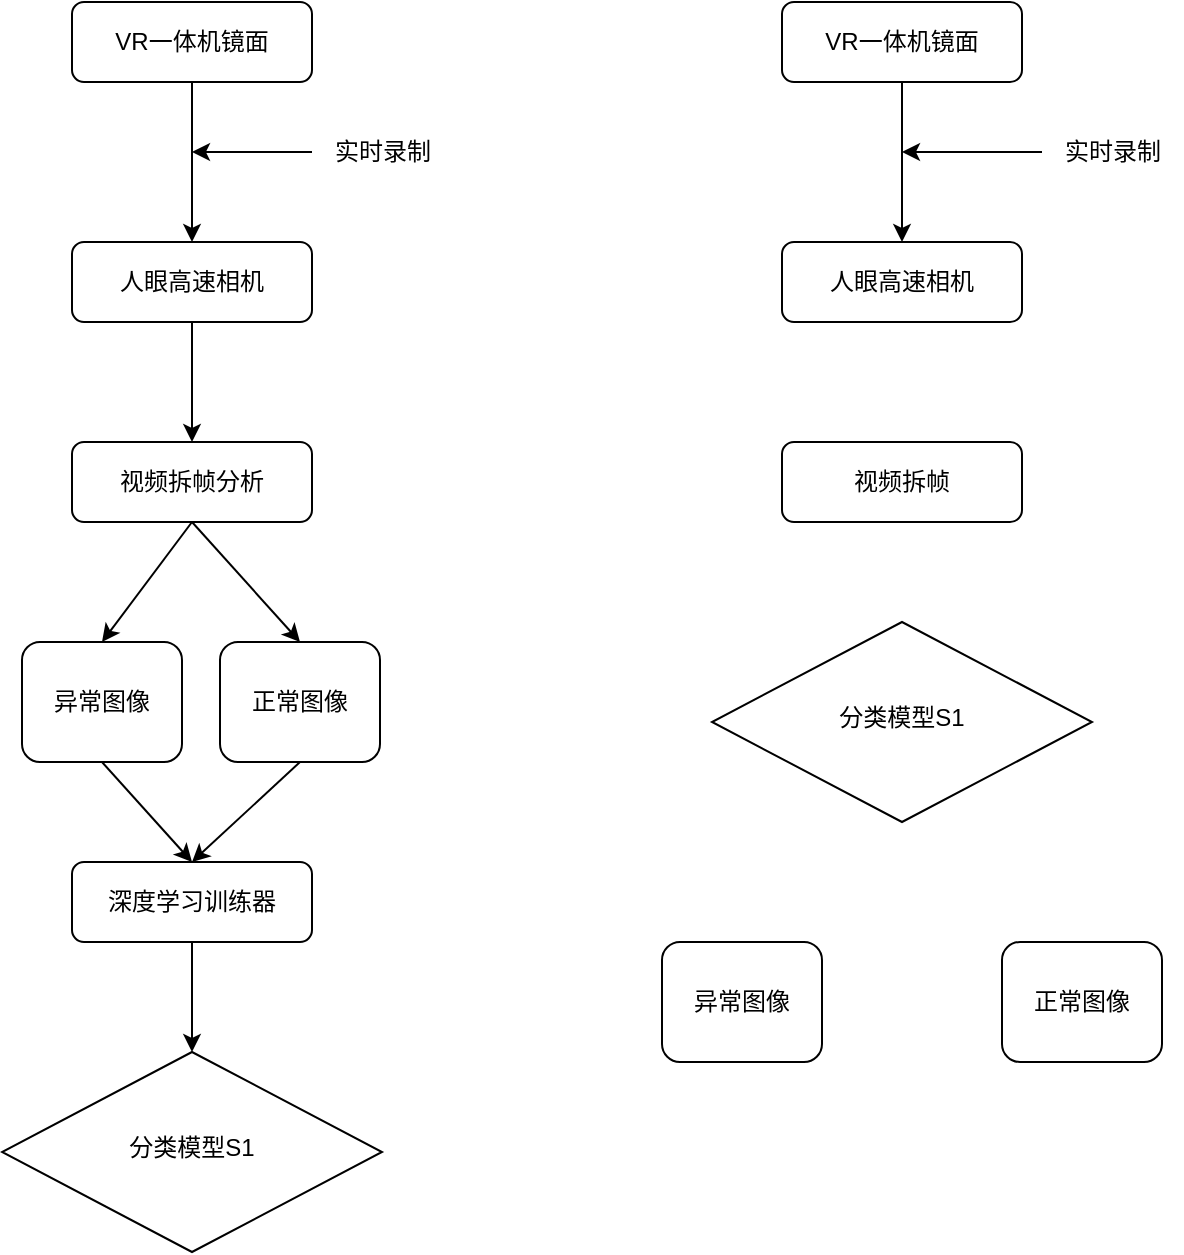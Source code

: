 <mxfile version="20.3.1" type="github">
  <diagram id="C5RBs43oDa-KdzZeNtuy" name="Page-1">
    <mxGraphModel dx="1422" dy="762" grid="1" gridSize="10" guides="1" tooltips="1" connect="1" arrows="1" fold="1" page="1" pageScale="1" pageWidth="827" pageHeight="1169" math="0" shadow="0">
      <root>
        <mxCell id="WIyWlLk6GJQsqaUBKTNV-0" />
        <mxCell id="WIyWlLk6GJQsqaUBKTNV-1" parent="WIyWlLk6GJQsqaUBKTNV-0" />
        <mxCell id="7S5ToUFaWnlVdSLbU037-24" value="" style="edgeStyle=orthogonalEdgeStyle;rounded=0;orthogonalLoop=1;jettySize=auto;html=1;" edge="1" parent="WIyWlLk6GJQsqaUBKTNV-1" source="WIyWlLk6GJQsqaUBKTNV-3" target="7S5ToUFaWnlVdSLbU037-18">
          <mxGeometry relative="1" as="geometry" />
        </mxCell>
        <mxCell id="WIyWlLk6GJQsqaUBKTNV-3" value="人眼高速相机" style="rounded=1;whiteSpace=wrap;html=1;fontSize=12;glass=0;strokeWidth=1;shadow=0;" parent="WIyWlLk6GJQsqaUBKTNV-1" vertex="1">
          <mxGeometry x="175" y="180" width="120" height="40" as="geometry" />
        </mxCell>
        <mxCell id="7S5ToUFaWnlVdSLbU037-30" value="" style="edgeStyle=orthogonalEdgeStyle;rounded=0;orthogonalLoop=1;jettySize=auto;html=1;" edge="1" parent="WIyWlLk6GJQsqaUBKTNV-1" source="WIyWlLk6GJQsqaUBKTNV-7" target="7S5ToUFaWnlVdSLbU037-4">
          <mxGeometry relative="1" as="geometry" />
        </mxCell>
        <mxCell id="WIyWlLk6GJQsqaUBKTNV-7" value="深度学习训练器" style="rounded=1;whiteSpace=wrap;html=1;fontSize=12;glass=0;strokeWidth=1;shadow=0;" parent="WIyWlLk6GJQsqaUBKTNV-1" vertex="1">
          <mxGeometry x="175" y="490" width="120" height="40" as="geometry" />
        </mxCell>
        <mxCell id="7S5ToUFaWnlVdSLbU037-1" value="" style="edgeStyle=orthogonalEdgeStyle;rounded=0;orthogonalLoop=1;jettySize=auto;html=1;" edge="1" parent="WIyWlLk6GJQsqaUBKTNV-1" source="7S5ToUFaWnlVdSLbU037-0" target="WIyWlLk6GJQsqaUBKTNV-3">
          <mxGeometry relative="1" as="geometry" />
        </mxCell>
        <mxCell id="7S5ToUFaWnlVdSLbU037-0" value="VR一体机镜面" style="rounded=1;whiteSpace=wrap;html=1;fontSize=12;glass=0;strokeWidth=1;shadow=0;" vertex="1" parent="WIyWlLk6GJQsqaUBKTNV-1">
          <mxGeometry x="175" y="60" width="120" height="40" as="geometry" />
        </mxCell>
        <mxCell id="7S5ToUFaWnlVdSLbU037-4" value="分类模型S1" style="rhombus;whiteSpace=wrap;html=1;shadow=0;fontFamily=Helvetica;fontSize=12;align=center;strokeWidth=1;spacing=6;spacingTop=-4;" vertex="1" parent="WIyWlLk6GJQsqaUBKTNV-1">
          <mxGeometry x="140" y="585" width="190" height="100" as="geometry" />
        </mxCell>
        <mxCell id="7S5ToUFaWnlVdSLbU037-7" value="" style="edgeStyle=orthogonalEdgeStyle;rounded=0;orthogonalLoop=1;jettySize=auto;html=1;" edge="1" parent="WIyWlLk6GJQsqaUBKTNV-1" source="7S5ToUFaWnlVdSLbU037-6">
          <mxGeometry relative="1" as="geometry">
            <mxPoint x="235" y="135" as="targetPoint" />
          </mxGeometry>
        </mxCell>
        <mxCell id="7S5ToUFaWnlVdSLbU037-6" value="实时录制" style="text;html=1;align=center;verticalAlign=middle;resizable=0;points=[];autosize=1;strokeColor=none;fillColor=none;" vertex="1" parent="WIyWlLk6GJQsqaUBKTNV-1">
          <mxGeometry x="295" y="120" width="70" height="30" as="geometry" />
        </mxCell>
        <mxCell id="7S5ToUFaWnlVdSLbU037-8" value="人眼高速相机" style="rounded=1;whiteSpace=wrap;html=1;fontSize=12;glass=0;strokeWidth=1;shadow=0;" vertex="1" parent="WIyWlLk6GJQsqaUBKTNV-1">
          <mxGeometry x="530" y="180" width="120" height="40" as="geometry" />
        </mxCell>
        <mxCell id="7S5ToUFaWnlVdSLbU037-9" value="" style="edgeStyle=orthogonalEdgeStyle;rounded=0;orthogonalLoop=1;jettySize=auto;html=1;" edge="1" parent="WIyWlLk6GJQsqaUBKTNV-1" source="7S5ToUFaWnlVdSLbU037-10" target="7S5ToUFaWnlVdSLbU037-8">
          <mxGeometry relative="1" as="geometry" />
        </mxCell>
        <mxCell id="7S5ToUFaWnlVdSLbU037-10" value="VR一体机镜面" style="rounded=1;whiteSpace=wrap;html=1;fontSize=12;glass=0;strokeWidth=1;shadow=0;" vertex="1" parent="WIyWlLk6GJQsqaUBKTNV-1">
          <mxGeometry x="530" y="60" width="120" height="40" as="geometry" />
        </mxCell>
        <mxCell id="7S5ToUFaWnlVdSLbU037-11" value="" style="edgeStyle=orthogonalEdgeStyle;rounded=0;orthogonalLoop=1;jettySize=auto;html=1;" edge="1" parent="WIyWlLk6GJQsqaUBKTNV-1" source="7S5ToUFaWnlVdSLbU037-12">
          <mxGeometry relative="1" as="geometry">
            <mxPoint x="590" y="135" as="targetPoint" />
          </mxGeometry>
        </mxCell>
        <mxCell id="7S5ToUFaWnlVdSLbU037-12" value="实时录制" style="text;html=1;align=center;verticalAlign=middle;resizable=0;points=[];autosize=1;strokeColor=none;fillColor=none;" vertex="1" parent="WIyWlLk6GJQsqaUBKTNV-1">
          <mxGeometry x="660" y="120" width="70" height="30" as="geometry" />
        </mxCell>
        <mxCell id="7S5ToUFaWnlVdSLbU037-15" value="异常图像" style="rounded=1;whiteSpace=wrap;html=1;fontSize=12;glass=0;strokeWidth=1;shadow=0;" vertex="1" parent="WIyWlLk6GJQsqaUBKTNV-1">
          <mxGeometry x="470" y="530" width="80" height="60" as="geometry" />
        </mxCell>
        <mxCell id="7S5ToUFaWnlVdSLbU037-17" value="正常图像" style="rounded=1;whiteSpace=wrap;html=1;fontSize=12;glass=0;strokeWidth=1;shadow=0;" vertex="1" parent="WIyWlLk6GJQsqaUBKTNV-1">
          <mxGeometry x="640" y="530" width="80" height="60" as="geometry" />
        </mxCell>
        <mxCell id="7S5ToUFaWnlVdSLbU037-18" value="视频拆帧分析" style="rounded=1;whiteSpace=wrap;html=1;fontSize=12;glass=0;strokeWidth=1;shadow=0;" vertex="1" parent="WIyWlLk6GJQsqaUBKTNV-1">
          <mxGeometry x="175" y="280" width="120" height="40" as="geometry" />
        </mxCell>
        <mxCell id="7S5ToUFaWnlVdSLbU037-19" value="异常图像" style="rounded=1;whiteSpace=wrap;html=1;fontSize=12;glass=0;strokeWidth=1;shadow=0;" vertex="1" parent="WIyWlLk6GJQsqaUBKTNV-1">
          <mxGeometry x="150" y="380" width="80" height="60" as="geometry" />
        </mxCell>
        <mxCell id="7S5ToUFaWnlVdSLbU037-20" value="正常图像" style="rounded=1;whiteSpace=wrap;html=1;fontSize=12;glass=0;strokeWidth=1;shadow=0;" vertex="1" parent="WIyWlLk6GJQsqaUBKTNV-1">
          <mxGeometry x="249" y="380" width="80" height="60" as="geometry" />
        </mxCell>
        <mxCell id="7S5ToUFaWnlVdSLbU037-21" value="分类模型S1" style="rhombus;whiteSpace=wrap;html=1;shadow=0;fontFamily=Helvetica;fontSize=12;align=center;strokeWidth=1;spacing=6;spacingTop=-4;" vertex="1" parent="WIyWlLk6GJQsqaUBKTNV-1">
          <mxGeometry x="495" y="370" width="190" height="100" as="geometry" />
        </mxCell>
        <mxCell id="7S5ToUFaWnlVdSLbU037-22" value="视频拆帧" style="rounded=1;whiteSpace=wrap;html=1;fontSize=12;glass=0;strokeWidth=1;shadow=0;" vertex="1" parent="WIyWlLk6GJQsqaUBKTNV-1">
          <mxGeometry x="530" y="280" width="120" height="40" as="geometry" />
        </mxCell>
        <mxCell id="7S5ToUFaWnlVdSLbU037-26" value="" style="endArrow=classic;html=1;rounded=0;exitX=0.5;exitY=1;exitDx=0;exitDy=0;entryX=0.5;entryY=0;entryDx=0;entryDy=0;" edge="1" parent="WIyWlLk6GJQsqaUBKTNV-1" source="7S5ToUFaWnlVdSLbU037-18" target="7S5ToUFaWnlVdSLbU037-20">
          <mxGeometry width="50" height="50" relative="1" as="geometry">
            <mxPoint x="240" y="330" as="sourcePoint" />
            <mxPoint x="440" y="370" as="targetPoint" />
          </mxGeometry>
        </mxCell>
        <mxCell id="7S5ToUFaWnlVdSLbU037-27" value="" style="endArrow=classic;html=1;rounded=0;exitX=0.5;exitY=1;exitDx=0;exitDy=0;entryX=0.5;entryY=0;entryDx=0;entryDy=0;" edge="1" parent="WIyWlLk6GJQsqaUBKTNV-1" source="7S5ToUFaWnlVdSLbU037-18" target="7S5ToUFaWnlVdSLbU037-19">
          <mxGeometry width="50" height="50" relative="1" as="geometry">
            <mxPoint x="245" y="330" as="sourcePoint" />
            <mxPoint x="299" y="390" as="targetPoint" />
          </mxGeometry>
        </mxCell>
        <mxCell id="7S5ToUFaWnlVdSLbU037-28" value="" style="endArrow=classic;html=1;rounded=0;exitX=0.5;exitY=1;exitDx=0;exitDy=0;entryX=0.5;entryY=0;entryDx=0;entryDy=0;" edge="1" parent="WIyWlLk6GJQsqaUBKTNV-1" source="7S5ToUFaWnlVdSLbU037-19" target="WIyWlLk6GJQsqaUBKTNV-7">
          <mxGeometry width="50" height="50" relative="1" as="geometry">
            <mxPoint x="245" y="330" as="sourcePoint" />
            <mxPoint x="200" y="390" as="targetPoint" />
          </mxGeometry>
        </mxCell>
        <mxCell id="7S5ToUFaWnlVdSLbU037-29" value="" style="endArrow=classic;html=1;rounded=0;exitX=0.5;exitY=1;exitDx=0;exitDy=0;entryX=0.5;entryY=0;entryDx=0;entryDy=0;" edge="1" parent="WIyWlLk6GJQsqaUBKTNV-1" source="7S5ToUFaWnlVdSLbU037-20" target="WIyWlLk6GJQsqaUBKTNV-7">
          <mxGeometry width="50" height="50" relative="1" as="geometry">
            <mxPoint x="200" y="450" as="sourcePoint" />
            <mxPoint x="245" y="500" as="targetPoint" />
          </mxGeometry>
        </mxCell>
      </root>
    </mxGraphModel>
  </diagram>
</mxfile>
